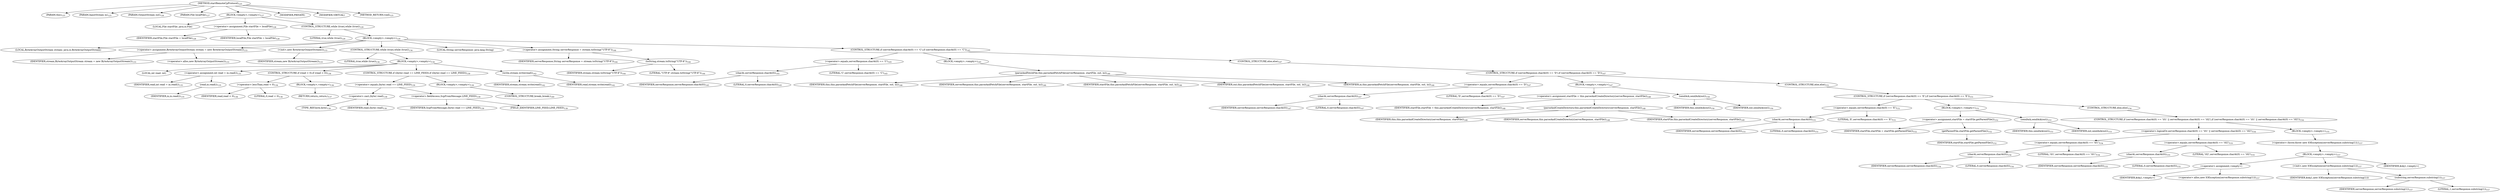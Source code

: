 digraph "startRemoteCpProtocol" {  
"193" [label = <(METHOD,startRemoteCpProtocol)<SUB>125</SUB>> ]
"22" [label = <(PARAM,this)<SUB>125</SUB>> ]
"194" [label = <(PARAM,InputStream in)<SUB>125</SUB>> ]
"195" [label = <(PARAM,OutputStream out)<SUB>126</SUB>> ]
"196" [label = <(PARAM,File localFile)<SUB>127</SUB>> ]
"197" [label = <(BLOCK,&lt;empty&gt;,&lt;empty&gt;)<SUB>127</SUB>> ]
"198" [label = <(LOCAL,File startFile: java.io.File)> ]
"199" [label = <(&lt;operator&gt;.assignment,File startFile = localFile)<SUB>128</SUB>> ]
"200" [label = <(IDENTIFIER,startFile,File startFile = localFile)<SUB>128</SUB>> ]
"201" [label = <(IDENTIFIER,localFile,File startFile = localFile)<SUB>128</SUB>> ]
"202" [label = <(CONTROL_STRUCTURE,while (true),while (true))<SUB>129</SUB>> ]
"203" [label = <(LITERAL,true,while (true))<SUB>129</SUB>> ]
"204" [label = <(BLOCK,&lt;empty&gt;,&lt;empty&gt;)<SUB>129</SUB>> ]
"20" [label = <(LOCAL,ByteArrayOutputStream stream: java.io.ByteArrayOutputStream)> ]
"205" [label = <(&lt;operator&gt;.assignment,ByteArrayOutputStream stream = new ByteArrayOutputStream())<SUB>133</SUB>> ]
"206" [label = <(IDENTIFIER,stream,ByteArrayOutputStream stream = new ByteArrayOutputStream())<SUB>133</SUB>> ]
"207" [label = <(&lt;operator&gt;.alloc,new ByteArrayOutputStream())<SUB>133</SUB>> ]
"208" [label = <(&lt;init&gt;,new ByteArrayOutputStream())<SUB>133</SUB>> ]
"19" [label = <(IDENTIFIER,stream,new ByteArrayOutputStream())<SUB>133</SUB>> ]
"209" [label = <(CONTROL_STRUCTURE,while (true),while (true))<SUB>134</SUB>> ]
"210" [label = <(LITERAL,true,while (true))<SUB>134</SUB>> ]
"211" [label = <(BLOCK,&lt;empty&gt;,&lt;empty&gt;)<SUB>134</SUB>> ]
"212" [label = <(LOCAL,int read: int)> ]
"213" [label = <(&lt;operator&gt;.assignment,int read = in.read())<SUB>135</SUB>> ]
"214" [label = <(IDENTIFIER,read,int read = in.read())<SUB>135</SUB>> ]
"215" [label = <(read,in.read())<SUB>135</SUB>> ]
"216" [label = <(IDENTIFIER,in,in.read())<SUB>135</SUB>> ]
"217" [label = <(CONTROL_STRUCTURE,if (read &lt; 0),if (read &lt; 0))<SUB>136</SUB>> ]
"218" [label = <(&lt;operator&gt;.lessThan,read &lt; 0)<SUB>136</SUB>> ]
"219" [label = <(IDENTIFIER,read,read &lt; 0)<SUB>136</SUB>> ]
"220" [label = <(LITERAL,0,read &lt; 0)<SUB>136</SUB>> ]
"221" [label = <(BLOCK,&lt;empty&gt;,&lt;empty&gt;)<SUB>136</SUB>> ]
"222" [label = <(RETURN,return;,return;)<SUB>137</SUB>> ]
"223" [label = <(CONTROL_STRUCTURE,if ((byte) read == LINE_FEED),if ((byte) read == LINE_FEED))<SUB>139</SUB>> ]
"224" [label = <(&lt;operator&gt;.equals,(byte) read == LINE_FEED)<SUB>139</SUB>> ]
"225" [label = <(&lt;operator&gt;.cast,(byte) read)<SUB>139</SUB>> ]
"226" [label = <(TYPE_REF,byte,byte)<SUB>139</SUB>> ]
"227" [label = <(IDENTIFIER,read,(byte) read)<SUB>139</SUB>> ]
"228" [label = <(&lt;operator&gt;.fieldAccess,ScpFromMessage.LINE_FEED)<SUB>139</SUB>> ]
"229" [label = <(IDENTIFIER,ScpFromMessage,(byte) read == LINE_FEED)<SUB>139</SUB>> ]
"230" [label = <(FIELD_IDENTIFIER,LINE_FEED,LINE_FEED)<SUB>139</SUB>> ]
"231" [label = <(BLOCK,&lt;empty&gt;,&lt;empty&gt;)<SUB>139</SUB>> ]
"232" [label = <(CONTROL_STRUCTURE,break;,break;)<SUB>140</SUB>> ]
"233" [label = <(write,stream.write(read))<SUB>142</SUB>> ]
"234" [label = <(IDENTIFIER,stream,stream.write(read))<SUB>142</SUB>> ]
"235" [label = <(IDENTIFIER,read,stream.write(read))<SUB>142</SUB>> ]
"236" [label = <(LOCAL,String serverResponse: java.lang.String)> ]
"237" [label = <(&lt;operator&gt;.assignment,String serverResponse = stream.toString(&quot;UTF-8&quot;))<SUB>144</SUB>> ]
"238" [label = <(IDENTIFIER,serverResponse,String serverResponse = stream.toString(&quot;UTF-8&quot;))<SUB>144</SUB>> ]
"239" [label = <(toString,stream.toString(&quot;UTF-8&quot;))<SUB>144</SUB>> ]
"240" [label = <(IDENTIFIER,stream,stream.toString(&quot;UTF-8&quot;))<SUB>144</SUB>> ]
"241" [label = <(LITERAL,&quot;UTF-8&quot;,stream.toString(&quot;UTF-8&quot;))<SUB>144</SUB>> ]
"242" [label = <(CONTROL_STRUCTURE,if (serverResponse.charAt(0) == 'C'),if (serverResponse.charAt(0) == 'C'))<SUB>145</SUB>> ]
"243" [label = <(&lt;operator&gt;.equals,serverResponse.charAt(0) == 'C')<SUB>145</SUB>> ]
"244" [label = <(charAt,serverResponse.charAt(0))<SUB>145</SUB>> ]
"245" [label = <(IDENTIFIER,serverResponse,serverResponse.charAt(0))<SUB>145</SUB>> ]
"246" [label = <(LITERAL,0,serverResponse.charAt(0))<SUB>145</SUB>> ]
"247" [label = <(LITERAL,'C',serverResponse.charAt(0) == 'C')<SUB>145</SUB>> ]
"248" [label = <(BLOCK,&lt;empty&gt;,&lt;empty&gt;)<SUB>145</SUB>> ]
"249" [label = <(parseAndFetchFile,this.parseAndFetchFile(serverResponse, startFile, out, in))<SUB>146</SUB>> ]
"21" [label = <(IDENTIFIER,this,this.parseAndFetchFile(serverResponse, startFile, out, in))<SUB>146</SUB>> ]
"250" [label = <(IDENTIFIER,serverResponse,this.parseAndFetchFile(serverResponse, startFile, out, in))<SUB>146</SUB>> ]
"251" [label = <(IDENTIFIER,startFile,this.parseAndFetchFile(serverResponse, startFile, out, in))<SUB>146</SUB>> ]
"252" [label = <(IDENTIFIER,out,this.parseAndFetchFile(serverResponse, startFile, out, in))<SUB>146</SUB>> ]
"253" [label = <(IDENTIFIER,in,this.parseAndFetchFile(serverResponse, startFile, out, in))<SUB>146</SUB>> ]
"254" [label = <(CONTROL_STRUCTURE,else,else)<SUB>147</SUB>> ]
"255" [label = <(CONTROL_STRUCTURE,if (serverResponse.charAt(0) == 'D'),if (serverResponse.charAt(0) == 'D'))<SUB>147</SUB>> ]
"256" [label = <(&lt;operator&gt;.equals,serverResponse.charAt(0) == 'D')<SUB>147</SUB>> ]
"257" [label = <(charAt,serverResponse.charAt(0))<SUB>147</SUB>> ]
"258" [label = <(IDENTIFIER,serverResponse,serverResponse.charAt(0))<SUB>147</SUB>> ]
"259" [label = <(LITERAL,0,serverResponse.charAt(0))<SUB>147</SUB>> ]
"260" [label = <(LITERAL,'D',serverResponse.charAt(0) == 'D')<SUB>147</SUB>> ]
"261" [label = <(BLOCK,&lt;empty&gt;,&lt;empty&gt;)<SUB>147</SUB>> ]
"262" [label = <(&lt;operator&gt;.assignment,startFile = this.parseAndCreateDirectory(serverResponse, startFile))<SUB>148</SUB>> ]
"263" [label = <(IDENTIFIER,startFile,startFile = this.parseAndCreateDirectory(serverResponse, startFile))<SUB>148</SUB>> ]
"264" [label = <(parseAndCreateDirectory,this.parseAndCreateDirectory(serverResponse, startFile))<SUB>148</SUB>> ]
"23" [label = <(IDENTIFIER,this,this.parseAndCreateDirectory(serverResponse, startFile))<SUB>148</SUB>> ]
"265" [label = <(IDENTIFIER,serverResponse,this.parseAndCreateDirectory(serverResponse, startFile))<SUB>148</SUB>> ]
"266" [label = <(IDENTIFIER,startFile,this.parseAndCreateDirectory(serverResponse, startFile))<SUB>149</SUB>> ]
"267" [label = <(sendAck,sendAck(out))<SUB>150</SUB>> ]
"24" [label = <(IDENTIFIER,this,sendAck(out))<SUB>150</SUB>> ]
"268" [label = <(IDENTIFIER,out,sendAck(out))<SUB>150</SUB>> ]
"269" [label = <(CONTROL_STRUCTURE,else,else)<SUB>151</SUB>> ]
"270" [label = <(CONTROL_STRUCTURE,if (serverResponse.charAt(0) == 'E'),if (serverResponse.charAt(0) == 'E'))<SUB>151</SUB>> ]
"271" [label = <(&lt;operator&gt;.equals,serverResponse.charAt(0) == 'E')<SUB>151</SUB>> ]
"272" [label = <(charAt,serverResponse.charAt(0))<SUB>151</SUB>> ]
"273" [label = <(IDENTIFIER,serverResponse,serverResponse.charAt(0))<SUB>151</SUB>> ]
"274" [label = <(LITERAL,0,serverResponse.charAt(0))<SUB>151</SUB>> ]
"275" [label = <(LITERAL,'E',serverResponse.charAt(0) == 'E')<SUB>151</SUB>> ]
"276" [label = <(BLOCK,&lt;empty&gt;,&lt;empty&gt;)<SUB>151</SUB>> ]
"277" [label = <(&lt;operator&gt;.assignment,startFile = startFile.getParentFile())<SUB>152</SUB>> ]
"278" [label = <(IDENTIFIER,startFile,startFile = startFile.getParentFile())<SUB>152</SUB>> ]
"279" [label = <(getParentFile,startFile.getParentFile())<SUB>152</SUB>> ]
"280" [label = <(IDENTIFIER,startFile,startFile.getParentFile())<SUB>152</SUB>> ]
"281" [label = <(sendAck,sendAck(out))<SUB>153</SUB>> ]
"25" [label = <(IDENTIFIER,this,sendAck(out))<SUB>153</SUB>> ]
"282" [label = <(IDENTIFIER,out,sendAck(out))<SUB>153</SUB>> ]
"283" [label = <(CONTROL_STRUCTURE,else,else)<SUB>154</SUB>> ]
"284" [label = <(CONTROL_STRUCTURE,if (serverResponse.charAt(0) == '\01' || serverResponse.charAt(0) == '\02'),if (serverResponse.charAt(0) == '\01' || serverResponse.charAt(0) == '\02'))<SUB>154</SUB>> ]
"285" [label = <(&lt;operator&gt;.logicalOr,serverResponse.charAt(0) == '\01' || serverResponse.charAt(0) == '\02')<SUB>154</SUB>> ]
"286" [label = <(&lt;operator&gt;.equals,serverResponse.charAt(0) == '\01')<SUB>154</SUB>> ]
"287" [label = <(charAt,serverResponse.charAt(0))<SUB>154</SUB>> ]
"288" [label = <(IDENTIFIER,serverResponse,serverResponse.charAt(0))<SUB>154</SUB>> ]
"289" [label = <(LITERAL,0,serverResponse.charAt(0))<SUB>154</SUB>> ]
"290" [label = <(LITERAL,'\01',serverResponse.charAt(0) == '\01')<SUB>154</SUB>> ]
"291" [label = <(&lt;operator&gt;.equals,serverResponse.charAt(0) == '\02')<SUB>155</SUB>> ]
"292" [label = <(charAt,serverResponse.charAt(0))<SUB>155</SUB>> ]
"293" [label = <(IDENTIFIER,serverResponse,serverResponse.charAt(0))<SUB>155</SUB>> ]
"294" [label = <(LITERAL,0,serverResponse.charAt(0))<SUB>155</SUB>> ]
"295" [label = <(LITERAL,'\02',serverResponse.charAt(0) == '\02')<SUB>155</SUB>> ]
"296" [label = <(BLOCK,&lt;empty&gt;,&lt;empty&gt;)<SUB>155</SUB>> ]
"297" [label = <(&lt;operator&gt;.throw,throw new IOException(serverResponse.substring(1));)<SUB>157</SUB>> ]
"298" [label = <(BLOCK,&lt;empty&gt;,&lt;empty&gt;)<SUB>157</SUB>> ]
"299" [label = <(&lt;operator&gt;.assignment,&lt;empty&gt;)> ]
"300" [label = <(IDENTIFIER,$obj1,&lt;empty&gt;)> ]
"301" [label = <(&lt;operator&gt;.alloc,new IOException(serverResponse.substring(1)))<SUB>157</SUB>> ]
"302" [label = <(&lt;init&gt;,new IOException(serverResponse.substring(1)))<SUB>157</SUB>> ]
"303" [label = <(IDENTIFIER,$obj1,new IOException(serverResponse.substring(1)))> ]
"304" [label = <(substring,serverResponse.substring(1))<SUB>157</SUB>> ]
"305" [label = <(IDENTIFIER,serverResponse,serverResponse.substring(1))<SUB>157</SUB>> ]
"306" [label = <(LITERAL,1,serverResponse.substring(1))<SUB>157</SUB>> ]
"307" [label = <(IDENTIFIER,$obj1,&lt;empty&gt;)> ]
"308" [label = <(MODIFIER,PRIVATE)> ]
"309" [label = <(MODIFIER,VIRTUAL)> ]
"310" [label = <(METHOD_RETURN,void)<SUB>125</SUB>> ]
  "193" -> "22" 
  "193" -> "194" 
  "193" -> "195" 
  "193" -> "196" 
  "193" -> "197" 
  "193" -> "308" 
  "193" -> "309" 
  "193" -> "310" 
  "197" -> "198" 
  "197" -> "199" 
  "197" -> "202" 
  "199" -> "200" 
  "199" -> "201" 
  "202" -> "203" 
  "202" -> "204" 
  "204" -> "20" 
  "204" -> "205" 
  "204" -> "208" 
  "204" -> "209" 
  "204" -> "236" 
  "204" -> "237" 
  "204" -> "242" 
  "205" -> "206" 
  "205" -> "207" 
  "208" -> "19" 
  "209" -> "210" 
  "209" -> "211" 
  "211" -> "212" 
  "211" -> "213" 
  "211" -> "217" 
  "211" -> "223" 
  "211" -> "233" 
  "213" -> "214" 
  "213" -> "215" 
  "215" -> "216" 
  "217" -> "218" 
  "217" -> "221" 
  "218" -> "219" 
  "218" -> "220" 
  "221" -> "222" 
  "223" -> "224" 
  "223" -> "231" 
  "224" -> "225" 
  "224" -> "228" 
  "225" -> "226" 
  "225" -> "227" 
  "228" -> "229" 
  "228" -> "230" 
  "231" -> "232" 
  "233" -> "234" 
  "233" -> "235" 
  "237" -> "238" 
  "237" -> "239" 
  "239" -> "240" 
  "239" -> "241" 
  "242" -> "243" 
  "242" -> "248" 
  "242" -> "254" 
  "243" -> "244" 
  "243" -> "247" 
  "244" -> "245" 
  "244" -> "246" 
  "248" -> "249" 
  "249" -> "21" 
  "249" -> "250" 
  "249" -> "251" 
  "249" -> "252" 
  "249" -> "253" 
  "254" -> "255" 
  "255" -> "256" 
  "255" -> "261" 
  "255" -> "269" 
  "256" -> "257" 
  "256" -> "260" 
  "257" -> "258" 
  "257" -> "259" 
  "261" -> "262" 
  "261" -> "267" 
  "262" -> "263" 
  "262" -> "264" 
  "264" -> "23" 
  "264" -> "265" 
  "264" -> "266" 
  "267" -> "24" 
  "267" -> "268" 
  "269" -> "270" 
  "270" -> "271" 
  "270" -> "276" 
  "270" -> "283" 
  "271" -> "272" 
  "271" -> "275" 
  "272" -> "273" 
  "272" -> "274" 
  "276" -> "277" 
  "276" -> "281" 
  "277" -> "278" 
  "277" -> "279" 
  "279" -> "280" 
  "281" -> "25" 
  "281" -> "282" 
  "283" -> "284" 
  "284" -> "285" 
  "284" -> "296" 
  "285" -> "286" 
  "285" -> "291" 
  "286" -> "287" 
  "286" -> "290" 
  "287" -> "288" 
  "287" -> "289" 
  "291" -> "292" 
  "291" -> "295" 
  "292" -> "293" 
  "292" -> "294" 
  "296" -> "297" 
  "297" -> "298" 
  "298" -> "299" 
  "298" -> "302" 
  "298" -> "307" 
  "299" -> "300" 
  "299" -> "301" 
  "302" -> "303" 
  "302" -> "304" 
  "304" -> "305" 
  "304" -> "306" 
}
